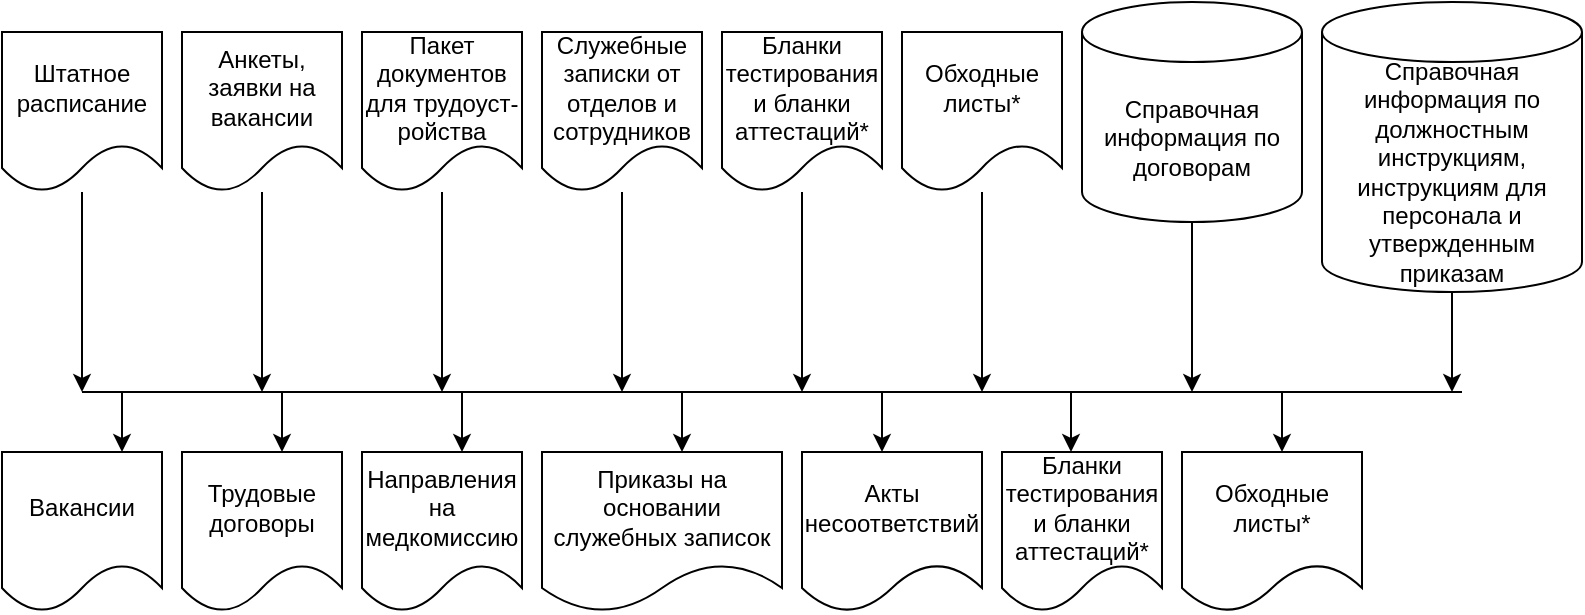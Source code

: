 <mxfile version="24.8.4">
  <diagram id="prtHgNgQTEPvFCAcTncT" name="Page-1">
    <mxGraphModel dx="826" dy="473" grid="1" gridSize="10" guides="1" tooltips="1" connect="1" arrows="1" fold="1" page="1" pageScale="1" pageWidth="827" pageHeight="1169" math="0" shadow="0">
      <root>
        <mxCell id="0" />
        <mxCell id="1" parent="0" />
        <mxCell id="c_fE73MnJN0gG7Z1eROa-30" style="edgeStyle=orthogonalEdgeStyle;rounded=0;orthogonalLoop=1;jettySize=auto;html=1;" edge="1" parent="1" source="c_fE73MnJN0gG7Z1eROa-1">
          <mxGeometry relative="1" as="geometry">
            <mxPoint x="70" y="220" as="targetPoint" />
          </mxGeometry>
        </mxCell>
        <mxCell id="c_fE73MnJN0gG7Z1eROa-1" value="Штатное расписание" style="shape=document;whiteSpace=wrap;html=1;boundedLbl=1;" vertex="1" parent="1">
          <mxGeometry x="30" y="40" width="80" height="80" as="geometry" />
        </mxCell>
        <mxCell id="c_fE73MnJN0gG7Z1eROa-35" style="edgeStyle=orthogonalEdgeStyle;rounded=0;orthogonalLoop=1;jettySize=auto;html=1;" edge="1" parent="1" source="c_fE73MnJN0gG7Z1eROa-8">
          <mxGeometry relative="1" as="geometry">
            <mxPoint x="520" y="220" as="targetPoint" />
          </mxGeometry>
        </mxCell>
        <mxCell id="c_fE73MnJN0gG7Z1eROa-8" value="Обходные листы*" style="shape=document;whiteSpace=wrap;html=1;boundedLbl=1;" vertex="1" parent="1">
          <mxGeometry x="480" y="40" width="80" height="80" as="geometry" />
        </mxCell>
        <mxCell id="c_fE73MnJN0gG7Z1eROa-31" style="edgeStyle=orthogonalEdgeStyle;rounded=0;orthogonalLoop=1;jettySize=auto;html=1;" edge="1" parent="1" source="c_fE73MnJN0gG7Z1eROa-9">
          <mxGeometry relative="1" as="geometry">
            <mxPoint x="160" y="220" as="targetPoint" />
          </mxGeometry>
        </mxCell>
        <mxCell id="c_fE73MnJN0gG7Z1eROa-9" value="Анкеты, заявки на вакансии" style="shape=document;whiteSpace=wrap;html=1;boundedLbl=1;" vertex="1" parent="1">
          <mxGeometry x="120" y="40" width="80" height="80" as="geometry" />
        </mxCell>
        <mxCell id="c_fE73MnJN0gG7Z1eROa-32" style="edgeStyle=orthogonalEdgeStyle;rounded=0;orthogonalLoop=1;jettySize=auto;html=1;" edge="1" parent="1" source="c_fE73MnJN0gG7Z1eROa-10">
          <mxGeometry relative="1" as="geometry">
            <mxPoint x="250" y="220" as="targetPoint" />
          </mxGeometry>
        </mxCell>
        <mxCell id="c_fE73MnJN0gG7Z1eROa-10" value="Пакет документов для трудоуст-ройства" style="shape=document;whiteSpace=wrap;html=1;boundedLbl=1;" vertex="1" parent="1">
          <mxGeometry x="210" y="40" width="80" height="80" as="geometry" />
        </mxCell>
        <mxCell id="c_fE73MnJN0gG7Z1eROa-33" style="edgeStyle=orthogonalEdgeStyle;rounded=0;orthogonalLoop=1;jettySize=auto;html=1;" edge="1" parent="1" source="c_fE73MnJN0gG7Z1eROa-11">
          <mxGeometry relative="1" as="geometry">
            <mxPoint x="340" y="220" as="targetPoint" />
          </mxGeometry>
        </mxCell>
        <mxCell id="c_fE73MnJN0gG7Z1eROa-11" value="Служебные записки от отделов и сотрудников" style="shape=document;whiteSpace=wrap;html=1;boundedLbl=1;" vertex="1" parent="1">
          <mxGeometry x="300" y="40" width="80" height="80" as="geometry" />
        </mxCell>
        <mxCell id="c_fE73MnJN0gG7Z1eROa-34" style="edgeStyle=orthogonalEdgeStyle;rounded=0;orthogonalLoop=1;jettySize=auto;html=1;" edge="1" parent="1" source="c_fE73MnJN0gG7Z1eROa-12">
          <mxGeometry relative="1" as="geometry">
            <mxPoint x="430" y="220" as="targetPoint" />
          </mxGeometry>
        </mxCell>
        <mxCell id="c_fE73MnJN0gG7Z1eROa-12" value="Бланки тестирования и бланки аттестаций*" style="shape=document;whiteSpace=wrap;html=1;boundedLbl=1;" vertex="1" parent="1">
          <mxGeometry x="390" y="40" width="80" height="80" as="geometry" />
        </mxCell>
        <mxCell id="c_fE73MnJN0gG7Z1eROa-36" style="edgeStyle=orthogonalEdgeStyle;rounded=0;orthogonalLoop=1;jettySize=auto;html=1;" edge="1" parent="1" source="c_fE73MnJN0gG7Z1eROa-14">
          <mxGeometry relative="1" as="geometry">
            <mxPoint x="625" y="220" as="targetPoint" />
          </mxGeometry>
        </mxCell>
        <mxCell id="c_fE73MnJN0gG7Z1eROa-14" value="Справочная информация по договорам" style="shape=cylinder3;whiteSpace=wrap;html=1;boundedLbl=1;backgroundOutline=1;size=15;" vertex="1" parent="1">
          <mxGeometry x="570" y="25" width="110" height="110" as="geometry" />
        </mxCell>
        <mxCell id="c_fE73MnJN0gG7Z1eROa-37" style="edgeStyle=orthogonalEdgeStyle;rounded=0;orthogonalLoop=1;jettySize=auto;html=1;" edge="1" parent="1" source="c_fE73MnJN0gG7Z1eROa-15">
          <mxGeometry relative="1" as="geometry">
            <mxPoint x="755" y="220" as="targetPoint" />
          </mxGeometry>
        </mxCell>
        <mxCell id="c_fE73MnJN0gG7Z1eROa-15" value="Справочная информация по должностным инструкциям, инструкциям для персонала и утвержденным приказам" style="shape=cylinder3;whiteSpace=wrap;html=1;boundedLbl=1;backgroundOutline=1;size=15;" vertex="1" parent="1">
          <mxGeometry x="690" y="25" width="130" height="145" as="geometry" />
        </mxCell>
        <mxCell id="c_fE73MnJN0gG7Z1eROa-18" value="Вакансии" style="shape=document;whiteSpace=wrap;html=1;boundedLbl=1;" vertex="1" parent="1">
          <mxGeometry x="30" y="250" width="80" height="80" as="geometry" />
        </mxCell>
        <mxCell id="c_fE73MnJN0gG7Z1eROa-23" value="Акты несоответствий" style="shape=document;whiteSpace=wrap;html=1;boundedLbl=1;" vertex="1" parent="1">
          <mxGeometry x="430" y="250" width="90" height="80" as="geometry" />
        </mxCell>
        <mxCell id="c_fE73MnJN0gG7Z1eROa-24" value="Трудовые договоры" style="shape=document;whiteSpace=wrap;html=1;boundedLbl=1;" vertex="1" parent="1">
          <mxGeometry x="120" y="250" width="80" height="80" as="geometry" />
        </mxCell>
        <mxCell id="c_fE73MnJN0gG7Z1eROa-25" value="Направления на медкомиссию" style="shape=document;whiteSpace=wrap;html=1;boundedLbl=1;" vertex="1" parent="1">
          <mxGeometry x="210" y="250" width="80" height="80" as="geometry" />
        </mxCell>
        <mxCell id="c_fE73MnJN0gG7Z1eROa-26" value="Приказы на основании служебных записок" style="shape=document;whiteSpace=wrap;html=1;boundedLbl=1;" vertex="1" parent="1">
          <mxGeometry x="300" y="250" width="120" height="80" as="geometry" />
        </mxCell>
        <mxCell id="c_fE73MnJN0gG7Z1eROa-27" value="Бланки тестирования и бланки аттестаций*" style="shape=document;whiteSpace=wrap;html=1;boundedLbl=1;" vertex="1" parent="1">
          <mxGeometry x="530" y="250" width="80" height="80" as="geometry" />
        </mxCell>
        <mxCell id="c_fE73MnJN0gG7Z1eROa-28" value="Обходные листы*" style="shape=document;whiteSpace=wrap;html=1;boundedLbl=1;" vertex="1" parent="1">
          <mxGeometry x="620" y="250" width="90" height="80" as="geometry" />
        </mxCell>
        <mxCell id="c_fE73MnJN0gG7Z1eROa-29" value="" style="endArrow=none;html=1;rounded=0;" edge="1" parent="1">
          <mxGeometry width="50" height="50" relative="1" as="geometry">
            <mxPoint x="70" y="220" as="sourcePoint" />
            <mxPoint x="760" y="220" as="targetPoint" />
            <Array as="points">
              <mxPoint x="380" y="220" />
            </Array>
          </mxGeometry>
        </mxCell>
        <mxCell id="c_fE73MnJN0gG7Z1eROa-38" value="" style="endArrow=classic;html=1;rounded=0;entryX=0.75;entryY=0;entryDx=0;entryDy=0;" edge="1" parent="1" target="c_fE73MnJN0gG7Z1eROa-18">
          <mxGeometry width="50" height="50" relative="1" as="geometry">
            <mxPoint x="90" y="220" as="sourcePoint" />
            <mxPoint x="450" y="220" as="targetPoint" />
          </mxGeometry>
        </mxCell>
        <mxCell id="c_fE73MnJN0gG7Z1eROa-39" value="" style="endArrow=classic;html=1;rounded=0;entryX=0.75;entryY=0;entryDx=0;entryDy=0;" edge="1" parent="1">
          <mxGeometry width="50" height="50" relative="1" as="geometry">
            <mxPoint x="170" y="220" as="sourcePoint" />
            <mxPoint x="170" y="250" as="targetPoint" />
          </mxGeometry>
        </mxCell>
        <mxCell id="c_fE73MnJN0gG7Z1eROa-41" value="" style="endArrow=classic;html=1;rounded=0;entryX=0.625;entryY=0;entryDx=0;entryDy=0;entryPerimeter=0;" edge="1" parent="1" target="c_fE73MnJN0gG7Z1eROa-25">
          <mxGeometry width="50" height="50" relative="1" as="geometry">
            <mxPoint x="260" y="220" as="sourcePoint" />
            <mxPoint x="100" y="260" as="targetPoint" />
          </mxGeometry>
        </mxCell>
        <mxCell id="c_fE73MnJN0gG7Z1eROa-42" value="" style="endArrow=classic;html=1;rounded=0;entryX=0.75;entryY=0;entryDx=0;entryDy=0;" edge="1" parent="1">
          <mxGeometry width="50" height="50" relative="1" as="geometry">
            <mxPoint x="370" y="220" as="sourcePoint" />
            <mxPoint x="370" y="250" as="targetPoint" />
          </mxGeometry>
        </mxCell>
        <mxCell id="c_fE73MnJN0gG7Z1eROa-43" value="" style="endArrow=classic;html=1;rounded=0;entryX=0.75;entryY=0;entryDx=0;entryDy=0;" edge="1" parent="1">
          <mxGeometry width="50" height="50" relative="1" as="geometry">
            <mxPoint x="470" y="220" as="sourcePoint" />
            <mxPoint x="470" y="250" as="targetPoint" />
          </mxGeometry>
        </mxCell>
        <mxCell id="c_fE73MnJN0gG7Z1eROa-44" value="" style="endArrow=classic;html=1;rounded=0;entryX=0.75;entryY=0;entryDx=0;entryDy=0;" edge="1" parent="1">
          <mxGeometry width="50" height="50" relative="1" as="geometry">
            <mxPoint x="564.5" y="220" as="sourcePoint" />
            <mxPoint x="564.5" y="250" as="targetPoint" />
          </mxGeometry>
        </mxCell>
        <mxCell id="c_fE73MnJN0gG7Z1eROa-45" value="" style="endArrow=classic;html=1;rounded=0;entryX=0.75;entryY=0;entryDx=0;entryDy=0;" edge="1" parent="1">
          <mxGeometry width="50" height="50" relative="1" as="geometry">
            <mxPoint x="670" y="220" as="sourcePoint" />
            <mxPoint x="670" y="250" as="targetPoint" />
          </mxGeometry>
        </mxCell>
      </root>
    </mxGraphModel>
  </diagram>
</mxfile>
